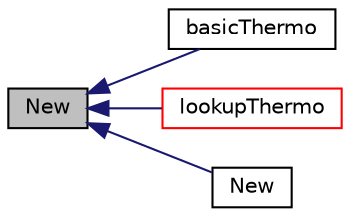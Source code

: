 digraph "New"
{
  bgcolor="transparent";
  edge [fontname="Helvetica",fontsize="10",labelfontname="Helvetica",labelfontsize="10"];
  node [fontname="Helvetica",fontsize="10",shape=record];
  rankdir="LR";
  Node663 [label="New",height=0.2,width=0.4,color="black", fillcolor="grey75", style="filled", fontcolor="black"];
  Node663 -> Node664 [dir="back",color="midnightblue",fontsize="10",style="solid",fontname="Helvetica"];
  Node664 [label="basicThermo",height=0.2,width=0.4,color="black",URL="$a30993.html#a5d4df8828284417ee69aca3179bcb6e0",tooltip="Construct from mesh, dictionary and phase name. "];
  Node663 -> Node665 [dir="back",color="midnightblue",fontsize="10",style="solid",fontname="Helvetica"];
  Node665 [label="lookupThermo",height=0.2,width=0.4,color="red",URL="$a30993.html#a5e08ffb0c5604498e79b10e504b3fb67",tooltip="Generic lookup for each of the related thermodynamics packages. "];
  Node663 -> Node678 [dir="back",color="midnightblue",fontsize="10",style="solid",fontname="Helvetica"];
  Node678 [label="New",height=0.2,width=0.4,color="black",URL="$a30993.html#a390ae4accfd7bda53c012a84574d7f01"];
}
